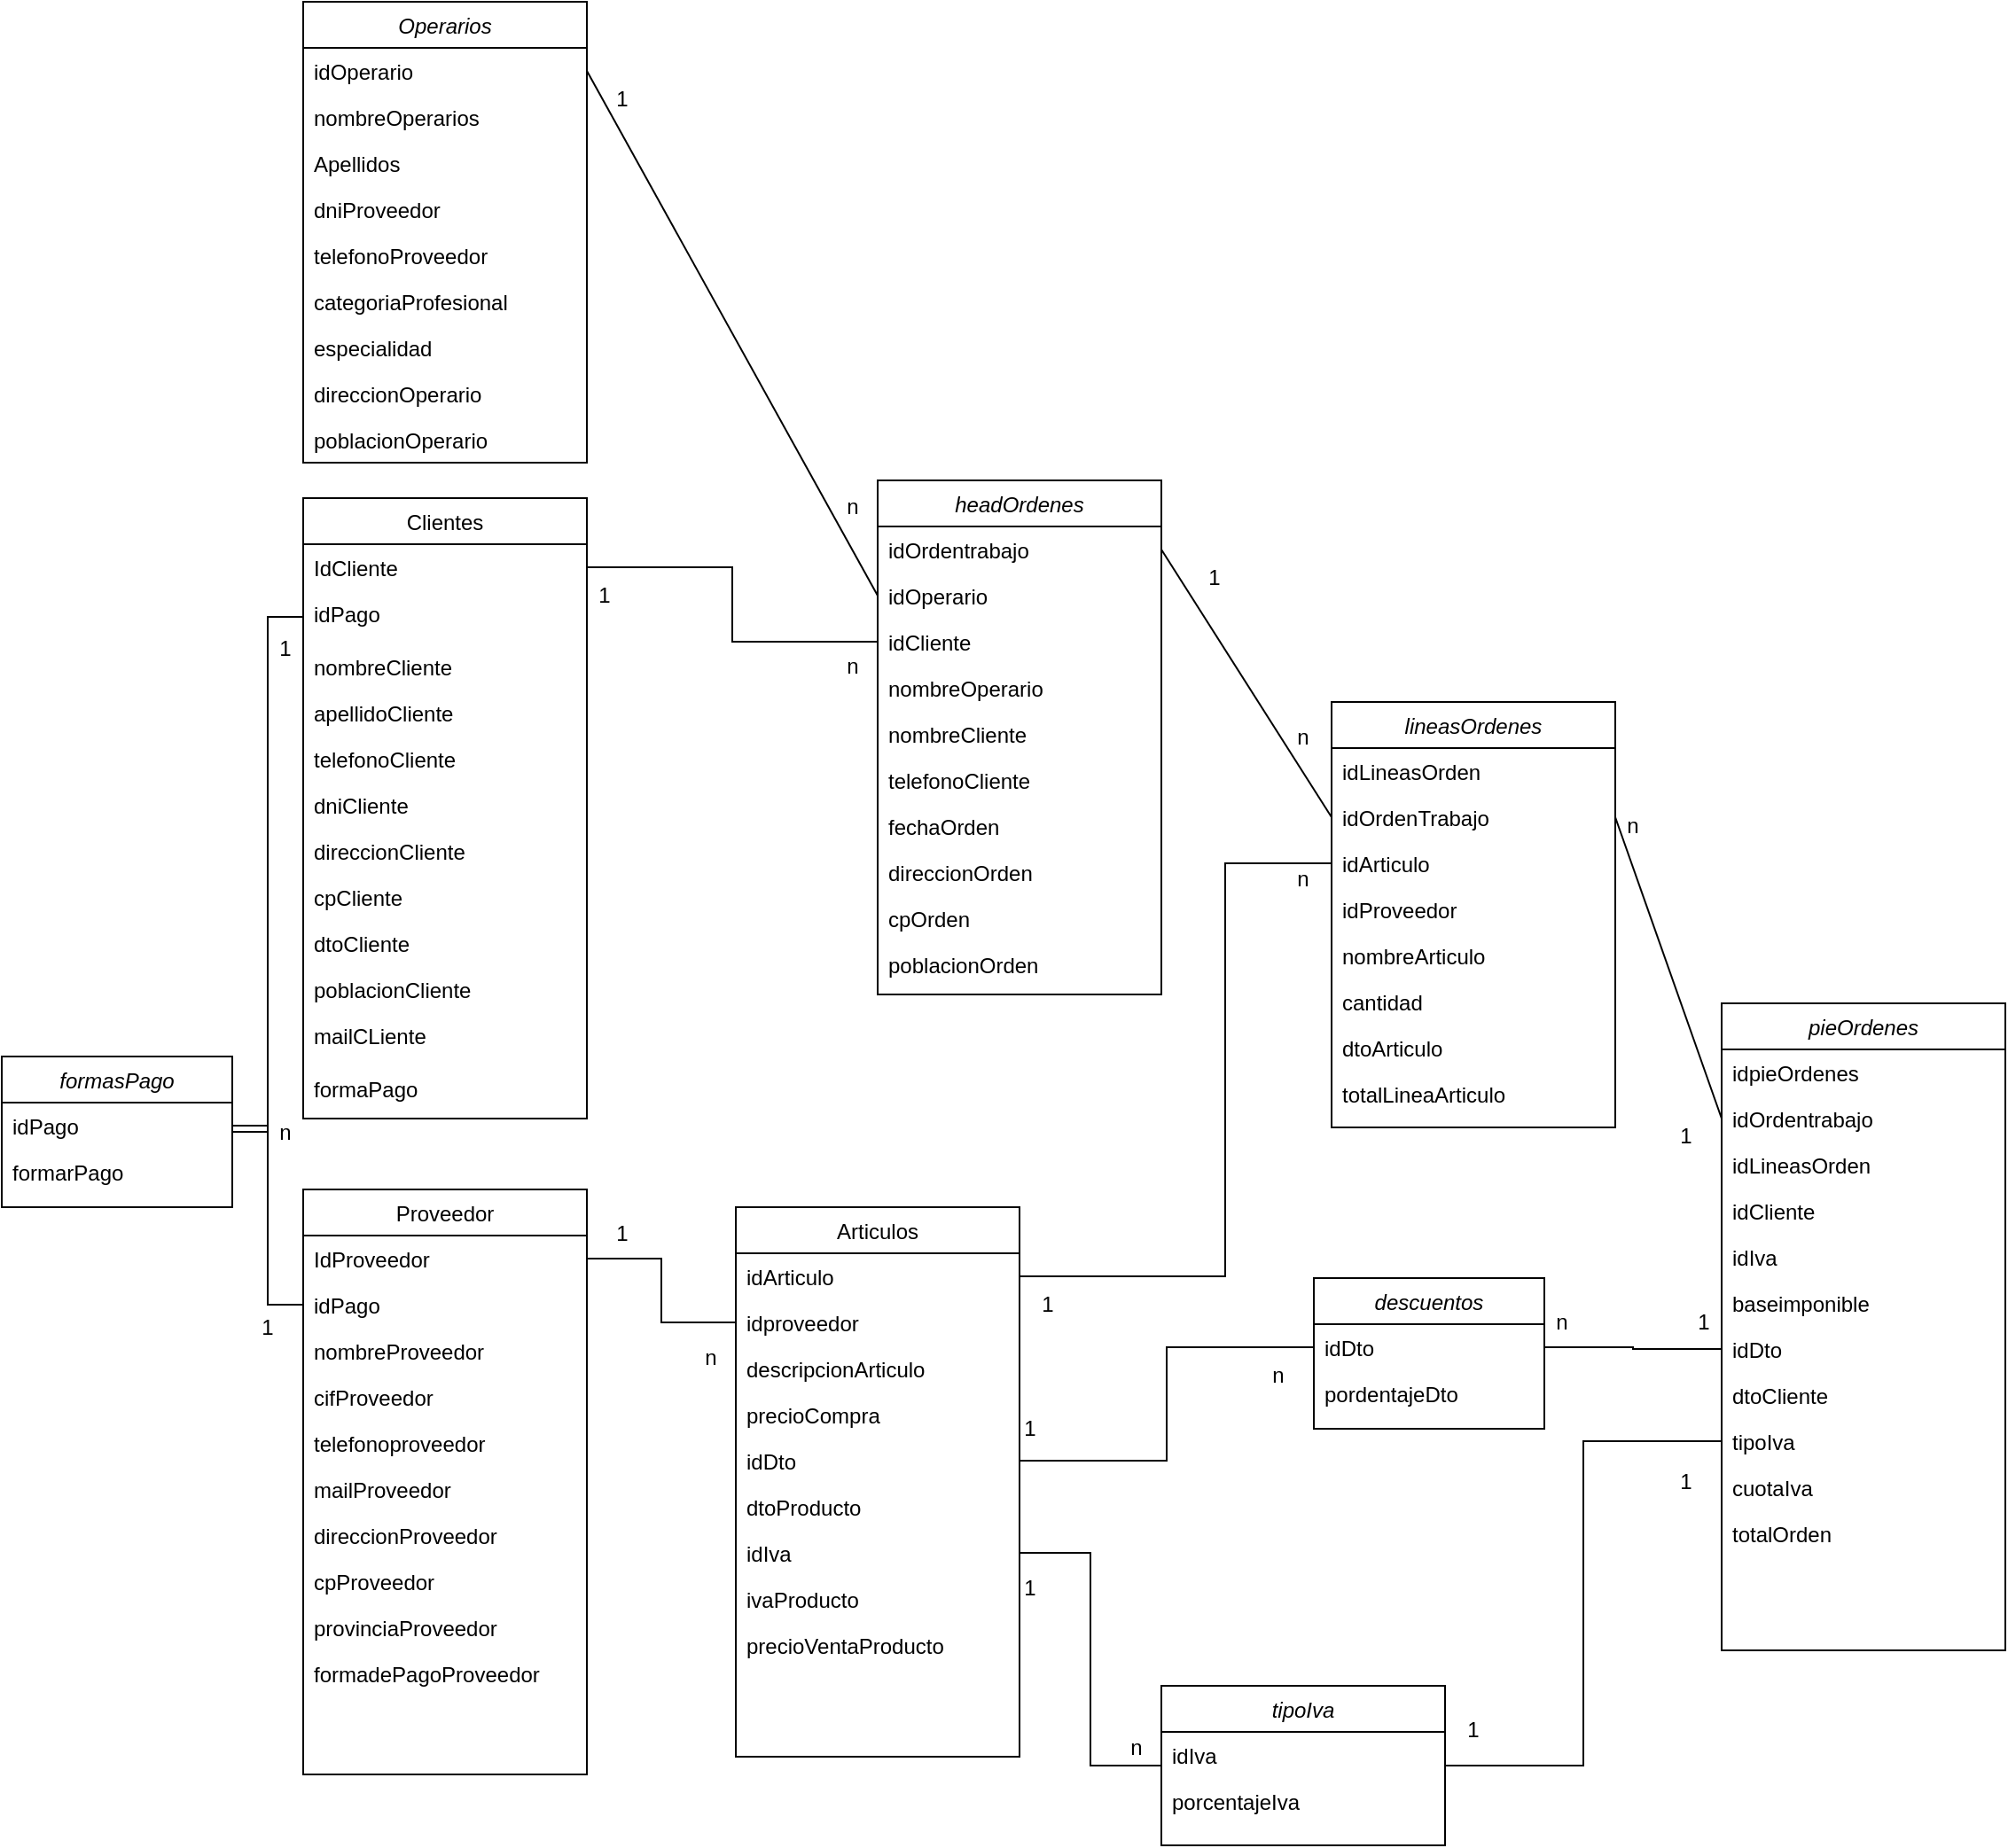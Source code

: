 <mxfile version="21.6.6" type="github">
  <diagram id="C5RBs43oDa-KdzZeNtuy" name="Page-1">
    <mxGraphModel dx="1434" dy="754" grid="1" gridSize="10" guides="1" tooltips="1" connect="1" arrows="1" fold="1" page="1" pageScale="1" pageWidth="1169" pageHeight="1654" math="0" shadow="0">
      <root>
        <mxCell id="WIyWlLk6GJQsqaUBKTNV-0" />
        <mxCell id="WIyWlLk6GJQsqaUBKTNV-1" parent="WIyWlLk6GJQsqaUBKTNV-0" />
        <mxCell id="zkfFHV4jXpPFQw0GAbJ--0" value="Operarios" style="swimlane;fontStyle=2;align=center;verticalAlign=top;childLayout=stackLayout;horizontal=1;startSize=26;horizontalStack=0;resizeParent=1;resizeLast=0;collapsible=1;marginBottom=0;rounded=0;shadow=0;strokeWidth=1;" parent="WIyWlLk6GJQsqaUBKTNV-1" vertex="1">
          <mxGeometry x="180" y="70" width="160" height="260" as="geometry">
            <mxRectangle x="230" y="140" width="160" height="26" as="alternateBounds" />
          </mxGeometry>
        </mxCell>
        <mxCell id="zkfFHV4jXpPFQw0GAbJ--3" value="idOperario&#xa;" style="text;align=left;verticalAlign=top;spacingLeft=4;spacingRight=4;overflow=hidden;rotatable=0;points=[[0,0.5],[1,0.5]];portConstraint=eastwest;rounded=0;shadow=0;html=0;" parent="zkfFHV4jXpPFQw0GAbJ--0" vertex="1">
          <mxGeometry y="26" width="160" height="26" as="geometry" />
        </mxCell>
        <mxCell id="zkfFHV4jXpPFQw0GAbJ--1" value="nombreOperarios" style="text;align=left;verticalAlign=top;spacingLeft=4;spacingRight=4;overflow=hidden;rotatable=0;points=[[0,0.5],[1,0.5]];portConstraint=eastwest;" parent="zkfFHV4jXpPFQw0GAbJ--0" vertex="1">
          <mxGeometry y="52" width="160" height="26" as="geometry" />
        </mxCell>
        <mxCell id="EvCwgGn88myJ6NYSJ4dZ-0" value="Apellidos&#xa;" style="text;align=left;verticalAlign=top;spacingLeft=4;spacingRight=4;overflow=hidden;rotatable=0;points=[[0,0.5],[1,0.5]];portConstraint=eastwest;" parent="zkfFHV4jXpPFQw0GAbJ--0" vertex="1">
          <mxGeometry y="78" width="160" height="26" as="geometry" />
        </mxCell>
        <mxCell id="EvCwgGn88myJ6NYSJ4dZ-1" value="dniProveedor" style="text;align=left;verticalAlign=top;spacingLeft=4;spacingRight=4;overflow=hidden;rotatable=0;points=[[0,0.5],[1,0.5]];portConstraint=eastwest;" parent="zkfFHV4jXpPFQw0GAbJ--0" vertex="1">
          <mxGeometry y="104" width="160" height="26" as="geometry" />
        </mxCell>
        <mxCell id="zkfFHV4jXpPFQw0GAbJ--2" value="telefonoProveedor" style="text;align=left;verticalAlign=top;spacingLeft=4;spacingRight=4;overflow=hidden;rotatable=0;points=[[0,0.5],[1,0.5]];portConstraint=eastwest;rounded=0;shadow=0;html=0;" parent="zkfFHV4jXpPFQw0GAbJ--0" vertex="1">
          <mxGeometry y="130" width="160" height="26" as="geometry" />
        </mxCell>
        <mxCell id="EvCwgGn88myJ6NYSJ4dZ-5" value="categoriaProfesional" style="text;align=left;verticalAlign=top;spacingLeft=4;spacingRight=4;overflow=hidden;rotatable=0;points=[[0,0.5],[1,0.5]];portConstraint=eastwest;" parent="zkfFHV4jXpPFQw0GAbJ--0" vertex="1">
          <mxGeometry y="156" width="160" height="26" as="geometry" />
        </mxCell>
        <mxCell id="zkfFHV4jXpPFQw0GAbJ--5" value="especialidad" style="text;align=left;verticalAlign=top;spacingLeft=4;spacingRight=4;overflow=hidden;rotatable=0;points=[[0,0.5],[1,0.5]];portConstraint=eastwest;" parent="zkfFHV4jXpPFQw0GAbJ--0" vertex="1">
          <mxGeometry y="182" width="160" height="26" as="geometry" />
        </mxCell>
        <mxCell id="EvCwgGn88myJ6NYSJ4dZ-2" value="direccionOperario" style="text;align=left;verticalAlign=top;spacingLeft=4;spacingRight=4;overflow=hidden;rotatable=0;points=[[0,0.5],[1,0.5]];portConstraint=eastwest;" parent="zkfFHV4jXpPFQw0GAbJ--0" vertex="1">
          <mxGeometry y="208" width="160" height="26" as="geometry" />
        </mxCell>
        <mxCell id="EvCwgGn88myJ6NYSJ4dZ-4" value="poblacionOperario" style="text;align=left;verticalAlign=top;spacingLeft=4;spacingRight=4;overflow=hidden;rotatable=0;points=[[0,0.5],[1,0.5]];portConstraint=eastwest;" parent="zkfFHV4jXpPFQw0GAbJ--0" vertex="1">
          <mxGeometry y="234" width="160" height="26" as="geometry" />
        </mxCell>
        <mxCell id="zkfFHV4jXpPFQw0GAbJ--6" value="Proveedor" style="swimlane;fontStyle=0;align=center;verticalAlign=top;childLayout=stackLayout;horizontal=1;startSize=26;horizontalStack=0;resizeParent=1;resizeLast=0;collapsible=1;marginBottom=0;rounded=0;shadow=0;strokeWidth=1;" parent="WIyWlLk6GJQsqaUBKTNV-1" vertex="1">
          <mxGeometry x="180" y="740" width="160" height="330" as="geometry">
            <mxRectangle x="130" y="380" width="160" height="26" as="alternateBounds" />
          </mxGeometry>
        </mxCell>
        <mxCell id="zkfFHV4jXpPFQw0GAbJ--7" value="IdProveedor" style="text;align=left;verticalAlign=top;spacingLeft=4;spacingRight=4;overflow=hidden;rotatable=0;points=[[0,0.5],[1,0.5]];portConstraint=eastwest;" parent="zkfFHV4jXpPFQw0GAbJ--6" vertex="1">
          <mxGeometry y="26" width="160" height="26" as="geometry" />
        </mxCell>
        <mxCell id="nwo9zE2Kv2taZkg2Oumw-103" value="idPago" style="text;align=left;verticalAlign=top;spacingLeft=4;spacingRight=4;overflow=hidden;rotatable=0;points=[[0,0.5],[1,0.5]];portConstraint=eastwest;" vertex="1" parent="zkfFHV4jXpPFQw0GAbJ--6">
          <mxGeometry y="52" width="160" height="26" as="geometry" />
        </mxCell>
        <mxCell id="zkfFHV4jXpPFQw0GAbJ--8" value="nombreProveedor" style="text;align=left;verticalAlign=top;spacingLeft=4;spacingRight=4;overflow=hidden;rotatable=0;points=[[0,0.5],[1,0.5]];portConstraint=eastwest;rounded=0;shadow=0;html=0;" parent="zkfFHV4jXpPFQw0GAbJ--6" vertex="1">
          <mxGeometry y="78" width="160" height="26" as="geometry" />
        </mxCell>
        <mxCell id="zkfFHV4jXpPFQw0GAbJ--10" value="cifProveedor" style="text;align=left;verticalAlign=top;spacingLeft=4;spacingRight=4;overflow=hidden;rotatable=0;points=[[0,0.5],[1,0.5]];portConstraint=eastwest;fontStyle=0" parent="zkfFHV4jXpPFQw0GAbJ--6" vertex="1">
          <mxGeometry y="104" width="160" height="26" as="geometry" />
        </mxCell>
        <mxCell id="zkfFHV4jXpPFQw0GAbJ--11" value="telefonoproveedor" style="text;align=left;verticalAlign=top;spacingLeft=4;spacingRight=4;overflow=hidden;rotatable=0;points=[[0,0.5],[1,0.5]];portConstraint=eastwest;" parent="zkfFHV4jXpPFQw0GAbJ--6" vertex="1">
          <mxGeometry y="130" width="160" height="26" as="geometry" />
        </mxCell>
        <mxCell id="EvCwgGn88myJ6NYSJ4dZ-8" value="mailProveedor" style="text;align=left;verticalAlign=top;spacingLeft=4;spacingRight=4;overflow=hidden;rotatable=0;points=[[0,0.5],[1,0.5]];portConstraint=eastwest;" parent="zkfFHV4jXpPFQw0GAbJ--6" vertex="1">
          <mxGeometry y="156" width="160" height="26" as="geometry" />
        </mxCell>
        <mxCell id="EvCwgGn88myJ6NYSJ4dZ-10" value="direccionProveedor" style="text;align=left;verticalAlign=top;spacingLeft=4;spacingRight=4;overflow=hidden;rotatable=0;points=[[0,0.5],[1,0.5]];portConstraint=eastwest;" parent="zkfFHV4jXpPFQw0GAbJ--6" vertex="1">
          <mxGeometry y="182" width="160" height="26" as="geometry" />
        </mxCell>
        <mxCell id="EvCwgGn88myJ6NYSJ4dZ-11" value="cpProveedor" style="text;align=left;verticalAlign=top;spacingLeft=4;spacingRight=4;overflow=hidden;rotatable=0;points=[[0,0.5],[1,0.5]];portConstraint=eastwest;" parent="zkfFHV4jXpPFQw0GAbJ--6" vertex="1">
          <mxGeometry y="208" width="160" height="26" as="geometry" />
        </mxCell>
        <mxCell id="EvCwgGn88myJ6NYSJ4dZ-12" value="provinciaProveedor" style="text;align=left;verticalAlign=top;spacingLeft=4;spacingRight=4;overflow=hidden;rotatable=0;points=[[0,0.5],[1,0.5]];portConstraint=eastwest;" parent="zkfFHV4jXpPFQw0GAbJ--6" vertex="1">
          <mxGeometry y="234" width="160" height="26" as="geometry" />
        </mxCell>
        <mxCell id="EvCwgGn88myJ6NYSJ4dZ-13" value="formadePagoProveedor" style="text;align=left;verticalAlign=top;spacingLeft=4;spacingRight=4;overflow=hidden;rotatable=0;points=[[0,0.5],[1,0.5]];portConstraint=eastwest;" parent="zkfFHV4jXpPFQw0GAbJ--6" vertex="1">
          <mxGeometry y="260" width="160" height="56" as="geometry" />
        </mxCell>
        <mxCell id="zkfFHV4jXpPFQw0GAbJ--13" value="Articulos" style="swimlane;fontStyle=0;align=center;verticalAlign=top;childLayout=stackLayout;horizontal=1;startSize=26;horizontalStack=0;resizeParent=1;resizeLast=0;collapsible=1;marginBottom=0;rounded=0;shadow=0;strokeWidth=1;" parent="WIyWlLk6GJQsqaUBKTNV-1" vertex="1">
          <mxGeometry x="424" y="750" width="160" height="310" as="geometry">
            <mxRectangle x="340" y="380" width="170" height="26" as="alternateBounds" />
          </mxGeometry>
        </mxCell>
        <mxCell id="zkfFHV4jXpPFQw0GAbJ--14" value="idArticulo" style="text;align=left;verticalAlign=top;spacingLeft=4;spacingRight=4;overflow=hidden;rotatable=0;points=[[0,0.5],[1,0.5]];portConstraint=eastwest;" parent="zkfFHV4jXpPFQw0GAbJ--13" vertex="1">
          <mxGeometry y="26" width="160" height="26" as="geometry" />
        </mxCell>
        <mxCell id="EvCwgGn88myJ6NYSJ4dZ-14" value="idproveedor" style="text;align=left;verticalAlign=top;spacingLeft=4;spacingRight=4;overflow=hidden;rotatable=0;points=[[0,0.5],[1,0.5]];portConstraint=eastwest;" parent="zkfFHV4jXpPFQw0GAbJ--13" vertex="1">
          <mxGeometry y="52" width="160" height="26" as="geometry" />
        </mxCell>
        <mxCell id="EvCwgGn88myJ6NYSJ4dZ-15" value="descripcionArticulo" style="text;align=left;verticalAlign=top;spacingLeft=4;spacingRight=4;overflow=hidden;rotatable=0;points=[[0,0.5],[1,0.5]];portConstraint=eastwest;" parent="zkfFHV4jXpPFQw0GAbJ--13" vertex="1">
          <mxGeometry y="78" width="160" height="26" as="geometry" />
        </mxCell>
        <mxCell id="EvCwgGn88myJ6NYSJ4dZ-16" value="precioCompra" style="text;align=left;verticalAlign=top;spacingLeft=4;spacingRight=4;overflow=hidden;rotatable=0;points=[[0,0.5],[1,0.5]];portConstraint=eastwest;" parent="zkfFHV4jXpPFQw0GAbJ--13" vertex="1">
          <mxGeometry y="104" width="160" height="26" as="geometry" />
        </mxCell>
        <mxCell id="nwo9zE2Kv2taZkg2Oumw-87" value="idDto" style="text;align=left;verticalAlign=top;spacingLeft=4;spacingRight=4;overflow=hidden;rotatable=0;points=[[0,0.5],[1,0.5]];portConstraint=eastwest;" vertex="1" parent="zkfFHV4jXpPFQw0GAbJ--13">
          <mxGeometry y="130" width="160" height="26" as="geometry" />
        </mxCell>
        <mxCell id="EvCwgGn88myJ6NYSJ4dZ-17" value="dtoProducto" style="text;align=left;verticalAlign=top;spacingLeft=4;spacingRight=4;overflow=hidden;rotatable=0;points=[[0,0.5],[1,0.5]];portConstraint=eastwest;" parent="zkfFHV4jXpPFQw0GAbJ--13" vertex="1">
          <mxGeometry y="156" width="160" height="26" as="geometry" />
        </mxCell>
        <mxCell id="nwo9zE2Kv2taZkg2Oumw-77" value="idIva&#xa;" style="text;align=left;verticalAlign=top;spacingLeft=4;spacingRight=4;overflow=hidden;rotatable=0;points=[[0,0.5],[1,0.5]];portConstraint=eastwest;" vertex="1" parent="zkfFHV4jXpPFQw0GAbJ--13">
          <mxGeometry y="182" width="160" height="26" as="geometry" />
        </mxCell>
        <mxCell id="EvCwgGn88myJ6NYSJ4dZ-18" value="ivaProducto" style="text;align=left;verticalAlign=top;spacingLeft=4;spacingRight=4;overflow=hidden;rotatable=0;points=[[0,0.5],[1,0.5]];portConstraint=eastwest;" parent="zkfFHV4jXpPFQw0GAbJ--13" vertex="1">
          <mxGeometry y="208" width="160" height="26" as="geometry" />
        </mxCell>
        <mxCell id="EvCwgGn88myJ6NYSJ4dZ-19" value="precioVentaProducto" style="text;align=left;verticalAlign=top;spacingLeft=4;spacingRight=4;overflow=hidden;rotatable=0;points=[[0,0.5],[1,0.5]];portConstraint=eastwest;" parent="zkfFHV4jXpPFQw0GAbJ--13" vertex="1">
          <mxGeometry y="234" width="160" height="26" as="geometry" />
        </mxCell>
        <mxCell id="zkfFHV4jXpPFQw0GAbJ--17" value="Clientes&#xa;" style="swimlane;fontStyle=0;align=center;verticalAlign=top;childLayout=stackLayout;horizontal=1;startSize=26;horizontalStack=0;resizeParent=1;resizeLast=0;collapsible=1;marginBottom=0;rounded=0;shadow=0;strokeWidth=1;" parent="WIyWlLk6GJQsqaUBKTNV-1" vertex="1">
          <mxGeometry x="180" y="350" width="160" height="350" as="geometry">
            <mxRectangle x="550" y="140" width="160" height="26" as="alternateBounds" />
          </mxGeometry>
        </mxCell>
        <mxCell id="zkfFHV4jXpPFQw0GAbJ--18" value="IdCliente" style="text;align=left;verticalAlign=top;spacingLeft=4;spacingRight=4;overflow=hidden;rotatable=0;points=[[0,0.5],[1,0.5]];portConstraint=eastwest;" parent="zkfFHV4jXpPFQw0GAbJ--17" vertex="1">
          <mxGeometry y="26" width="160" height="26" as="geometry" />
        </mxCell>
        <mxCell id="nwo9zE2Kv2taZkg2Oumw-104" value="idPago" style="text;align=left;verticalAlign=top;spacingLeft=4;spacingRight=4;overflow=hidden;rotatable=0;points=[[0,0.5],[1,0.5]];portConstraint=eastwest;" vertex="1" parent="zkfFHV4jXpPFQw0GAbJ--17">
          <mxGeometry y="52" width="160" height="30" as="geometry" />
        </mxCell>
        <mxCell id="zkfFHV4jXpPFQw0GAbJ--19" value="nombreCliente" style="text;align=left;verticalAlign=top;spacingLeft=4;spacingRight=4;overflow=hidden;rotatable=0;points=[[0,0.5],[1,0.5]];portConstraint=eastwest;rounded=0;shadow=0;html=0;" parent="zkfFHV4jXpPFQw0GAbJ--17" vertex="1">
          <mxGeometry y="82" width="160" height="26" as="geometry" />
        </mxCell>
        <mxCell id="zkfFHV4jXpPFQw0GAbJ--20" value="apellidoCliente" style="text;align=left;verticalAlign=top;spacingLeft=4;spacingRight=4;overflow=hidden;rotatable=0;points=[[0,0.5],[1,0.5]];portConstraint=eastwest;rounded=0;shadow=0;html=0;" parent="zkfFHV4jXpPFQw0GAbJ--17" vertex="1">
          <mxGeometry y="108" width="160" height="26" as="geometry" />
        </mxCell>
        <mxCell id="zkfFHV4jXpPFQw0GAbJ--25" value="telefonoCliente" style="text;align=left;verticalAlign=top;spacingLeft=4;spacingRight=4;overflow=hidden;rotatable=0;points=[[0,0.5],[1,0.5]];portConstraint=eastwest;" parent="zkfFHV4jXpPFQw0GAbJ--17" vertex="1">
          <mxGeometry y="134" width="160" height="26" as="geometry" />
        </mxCell>
        <mxCell id="zkfFHV4jXpPFQw0GAbJ--24" value="dniCliente" style="text;align=left;verticalAlign=top;spacingLeft=4;spacingRight=4;overflow=hidden;rotatable=0;points=[[0,0.5],[1,0.5]];portConstraint=eastwest;" parent="zkfFHV4jXpPFQw0GAbJ--17" vertex="1">
          <mxGeometry y="160" width="160" height="26" as="geometry" />
        </mxCell>
        <mxCell id="zkfFHV4jXpPFQw0GAbJ--22" value="direccionCliente" style="text;align=left;verticalAlign=top;spacingLeft=4;spacingRight=4;overflow=hidden;rotatable=0;points=[[0,0.5],[1,0.5]];portConstraint=eastwest;rounded=0;shadow=0;html=0;" parent="zkfFHV4jXpPFQw0GAbJ--17" vertex="1">
          <mxGeometry y="186" width="160" height="26" as="geometry" />
        </mxCell>
        <mxCell id="zkfFHV4jXpPFQw0GAbJ--21" value="cpCliente" style="text;align=left;verticalAlign=top;spacingLeft=4;spacingRight=4;overflow=hidden;rotatable=0;points=[[0,0.5],[1,0.5]];portConstraint=eastwest;rounded=0;shadow=0;html=0;" parent="zkfFHV4jXpPFQw0GAbJ--17" vertex="1">
          <mxGeometry y="212" width="160" height="26" as="geometry" />
        </mxCell>
        <mxCell id="EvCwgGn88myJ6NYSJ4dZ-6" value="dtoCliente" style="text;align=left;verticalAlign=top;spacingLeft=4;spacingRight=4;overflow=hidden;rotatable=0;points=[[0,0.5],[1,0.5]];portConstraint=eastwest;" parent="zkfFHV4jXpPFQw0GAbJ--17" vertex="1">
          <mxGeometry y="238" width="160" height="26" as="geometry" />
        </mxCell>
        <mxCell id="EvCwgGn88myJ6NYSJ4dZ-7" value="poblacionCliente" style="text;align=left;verticalAlign=top;spacingLeft=4;spacingRight=4;overflow=hidden;rotatable=0;points=[[0,0.5],[1,0.5]];portConstraint=eastwest;" parent="zkfFHV4jXpPFQw0GAbJ--17" vertex="1">
          <mxGeometry y="264" width="160" height="26" as="geometry" />
        </mxCell>
        <mxCell id="EvCwgGn88myJ6NYSJ4dZ-9" value="mailCLiente" style="text;align=left;verticalAlign=top;spacingLeft=4;spacingRight=4;overflow=hidden;rotatable=0;points=[[0,0.5],[1,0.5]];portConstraint=eastwest;" parent="zkfFHV4jXpPFQw0GAbJ--17" vertex="1">
          <mxGeometry y="290" width="160" height="30" as="geometry" />
        </mxCell>
        <mxCell id="nwo9zE2Kv2taZkg2Oumw-105" value="formaPago" style="text;align=left;verticalAlign=top;spacingLeft=4;spacingRight=4;overflow=hidden;rotatable=0;points=[[0,0.5],[1,0.5]];portConstraint=eastwest;" vertex="1" parent="zkfFHV4jXpPFQw0GAbJ--17">
          <mxGeometry y="320" width="160" height="30" as="geometry" />
        </mxCell>
        <mxCell id="EvCwgGn88myJ6NYSJ4dZ-20" value="headOrdenes" style="swimlane;fontStyle=2;align=center;verticalAlign=top;childLayout=stackLayout;horizontal=1;startSize=26;horizontalStack=0;resizeParent=1;resizeLast=0;collapsible=1;marginBottom=0;rounded=0;shadow=0;strokeWidth=1;" parent="WIyWlLk6GJQsqaUBKTNV-1" vertex="1">
          <mxGeometry x="504" y="340" width="160" height="290" as="geometry">
            <mxRectangle x="230" y="140" width="160" height="26" as="alternateBounds" />
          </mxGeometry>
        </mxCell>
        <mxCell id="EvCwgGn88myJ6NYSJ4dZ-21" value="idOrdentrabajo" style="text;align=left;verticalAlign=top;spacingLeft=4;spacingRight=4;overflow=hidden;rotatable=0;points=[[0,0.5],[1,0.5]];portConstraint=eastwest;rounded=0;shadow=0;html=0;" parent="EvCwgGn88myJ6NYSJ4dZ-20" vertex="1">
          <mxGeometry y="26" width="160" height="26" as="geometry" />
        </mxCell>
        <mxCell id="EvCwgGn88myJ6NYSJ4dZ-22" value="idOperario" style="text;align=left;verticalAlign=top;spacingLeft=4;spacingRight=4;overflow=hidden;rotatable=0;points=[[0,0.5],[1,0.5]];portConstraint=eastwest;" parent="EvCwgGn88myJ6NYSJ4dZ-20" vertex="1">
          <mxGeometry y="52" width="160" height="26" as="geometry" />
        </mxCell>
        <mxCell id="EvCwgGn88myJ6NYSJ4dZ-23" value="idCliente" style="text;align=left;verticalAlign=top;spacingLeft=4;spacingRight=4;overflow=hidden;rotatable=0;points=[[0,0.5],[1,0.5]];portConstraint=eastwest;" parent="EvCwgGn88myJ6NYSJ4dZ-20" vertex="1">
          <mxGeometry y="78" width="160" height="26" as="geometry" />
        </mxCell>
        <mxCell id="EvCwgGn88myJ6NYSJ4dZ-24" value="nombreOperario" style="text;align=left;verticalAlign=top;spacingLeft=4;spacingRight=4;overflow=hidden;rotatable=0;points=[[0,0.5],[1,0.5]];portConstraint=eastwest;" parent="EvCwgGn88myJ6NYSJ4dZ-20" vertex="1">
          <mxGeometry y="104" width="160" height="26" as="geometry" />
        </mxCell>
        <mxCell id="EvCwgGn88myJ6NYSJ4dZ-25" value="nombreCliente" style="text;align=left;verticalAlign=top;spacingLeft=4;spacingRight=4;overflow=hidden;rotatable=0;points=[[0,0.5],[1,0.5]];portConstraint=eastwest;rounded=0;shadow=0;html=0;" parent="EvCwgGn88myJ6NYSJ4dZ-20" vertex="1">
          <mxGeometry y="130" width="160" height="26" as="geometry" />
        </mxCell>
        <mxCell id="EvCwgGn88myJ6NYSJ4dZ-26" value="telefonoCliente" style="text;align=left;verticalAlign=top;spacingLeft=4;spacingRight=4;overflow=hidden;rotatable=0;points=[[0,0.5],[1,0.5]];portConstraint=eastwest;" parent="EvCwgGn88myJ6NYSJ4dZ-20" vertex="1">
          <mxGeometry y="156" width="160" height="26" as="geometry" />
        </mxCell>
        <mxCell id="EvCwgGn88myJ6NYSJ4dZ-27" value="fechaOrden" style="text;align=left;verticalAlign=top;spacingLeft=4;spacingRight=4;overflow=hidden;rotatable=0;points=[[0,0.5],[1,0.5]];portConstraint=eastwest;" parent="EvCwgGn88myJ6NYSJ4dZ-20" vertex="1">
          <mxGeometry y="182" width="160" height="26" as="geometry" />
        </mxCell>
        <mxCell id="EvCwgGn88myJ6NYSJ4dZ-29" value="direccionOrden" style="text;align=left;verticalAlign=top;spacingLeft=4;spacingRight=4;overflow=hidden;rotatable=0;points=[[0,0.5],[1,0.5]];portConstraint=eastwest;" parent="EvCwgGn88myJ6NYSJ4dZ-20" vertex="1">
          <mxGeometry y="208" width="160" height="26" as="geometry" />
        </mxCell>
        <mxCell id="EvCwgGn88myJ6NYSJ4dZ-30" value="cpOrden" style="text;align=left;verticalAlign=top;spacingLeft=4;spacingRight=4;overflow=hidden;rotatable=0;points=[[0,0.5],[1,0.5]];portConstraint=eastwest;" parent="EvCwgGn88myJ6NYSJ4dZ-20" vertex="1">
          <mxGeometry y="234" width="160" height="26" as="geometry" />
        </mxCell>
        <mxCell id="nwo9zE2Kv2taZkg2Oumw-0" value="poblacionOrden" style="text;align=left;verticalAlign=top;spacingLeft=4;spacingRight=4;overflow=hidden;rotatable=0;points=[[0,0.5],[1,0.5]];portConstraint=eastwest;" vertex="1" parent="EvCwgGn88myJ6NYSJ4dZ-20">
          <mxGeometry y="260" width="160" height="26" as="geometry" />
        </mxCell>
        <mxCell id="nwo9zE2Kv2taZkg2Oumw-2" value="lineasOrdenes" style="swimlane;fontStyle=2;align=center;verticalAlign=top;childLayout=stackLayout;horizontal=1;startSize=26;horizontalStack=0;resizeParent=1;resizeLast=0;collapsible=1;marginBottom=0;rounded=0;shadow=0;strokeWidth=1;" vertex="1" parent="WIyWlLk6GJQsqaUBKTNV-1">
          <mxGeometry x="760" y="465" width="160" height="240" as="geometry">
            <mxRectangle x="230" y="140" width="160" height="26" as="alternateBounds" />
          </mxGeometry>
        </mxCell>
        <mxCell id="nwo9zE2Kv2taZkg2Oumw-3" value="idLineasOrden&#xa;" style="text;align=left;verticalAlign=top;spacingLeft=4;spacingRight=4;overflow=hidden;rotatable=0;points=[[0,0.5],[1,0.5]];portConstraint=eastwest;rounded=0;shadow=0;html=0;" vertex="1" parent="nwo9zE2Kv2taZkg2Oumw-2">
          <mxGeometry y="26" width="160" height="26" as="geometry" />
        </mxCell>
        <mxCell id="nwo9zE2Kv2taZkg2Oumw-4" value="idOrdenTrabajo" style="text;align=left;verticalAlign=top;spacingLeft=4;spacingRight=4;overflow=hidden;rotatable=0;points=[[0,0.5],[1,0.5]];portConstraint=eastwest;" vertex="1" parent="nwo9zE2Kv2taZkg2Oumw-2">
          <mxGeometry y="52" width="160" height="26" as="geometry" />
        </mxCell>
        <mxCell id="nwo9zE2Kv2taZkg2Oumw-5" value="idArticulo" style="text;align=left;verticalAlign=top;spacingLeft=4;spacingRight=4;overflow=hidden;rotatable=0;points=[[0,0.5],[1,0.5]];portConstraint=eastwest;" vertex="1" parent="nwo9zE2Kv2taZkg2Oumw-2">
          <mxGeometry y="78" width="160" height="26" as="geometry" />
        </mxCell>
        <mxCell id="nwo9zE2Kv2taZkg2Oumw-8" value="idProveedor&#xa;" style="text;align=left;verticalAlign=top;spacingLeft=4;spacingRight=4;overflow=hidden;rotatable=0;points=[[0,0.5],[1,0.5]];portConstraint=eastwest;" vertex="1" parent="nwo9zE2Kv2taZkg2Oumw-2">
          <mxGeometry y="104" width="160" height="26" as="geometry" />
        </mxCell>
        <mxCell id="nwo9zE2Kv2taZkg2Oumw-6" value="nombreArticulo" style="text;align=left;verticalAlign=top;spacingLeft=4;spacingRight=4;overflow=hidden;rotatable=0;points=[[0,0.5],[1,0.5]];portConstraint=eastwest;" vertex="1" parent="nwo9zE2Kv2taZkg2Oumw-2">
          <mxGeometry y="130" width="160" height="26" as="geometry" />
        </mxCell>
        <mxCell id="nwo9zE2Kv2taZkg2Oumw-7" value="cantidad" style="text;align=left;verticalAlign=top;spacingLeft=4;spacingRight=4;overflow=hidden;rotatable=0;points=[[0,0.5],[1,0.5]];portConstraint=eastwest;rounded=0;shadow=0;html=0;" vertex="1" parent="nwo9zE2Kv2taZkg2Oumw-2">
          <mxGeometry y="156" width="160" height="26" as="geometry" />
        </mxCell>
        <mxCell id="nwo9zE2Kv2taZkg2Oumw-9" value="dtoArticulo" style="text;align=left;verticalAlign=top;spacingLeft=4;spacingRight=4;overflow=hidden;rotatable=0;points=[[0,0.5],[1,0.5]];portConstraint=eastwest;" vertex="1" parent="nwo9zE2Kv2taZkg2Oumw-2">
          <mxGeometry y="182" width="160" height="26" as="geometry" />
        </mxCell>
        <mxCell id="nwo9zE2Kv2taZkg2Oumw-10" value="totalLineaArticulo" style="text;align=left;verticalAlign=top;spacingLeft=4;spacingRight=4;overflow=hidden;rotatable=0;points=[[0,0.5],[1,0.5]];portConstraint=eastwest;" vertex="1" parent="nwo9zE2Kv2taZkg2Oumw-2">
          <mxGeometry y="208" width="160" height="26" as="geometry" />
        </mxCell>
        <mxCell id="nwo9zE2Kv2taZkg2Oumw-13" value="pieOrdenes" style="swimlane;fontStyle=2;align=center;verticalAlign=top;childLayout=stackLayout;horizontal=1;startSize=26;horizontalStack=0;resizeParent=1;resizeLast=0;collapsible=1;marginBottom=0;rounded=0;shadow=0;strokeWidth=1;" vertex="1" parent="WIyWlLk6GJQsqaUBKTNV-1">
          <mxGeometry x="980" y="635" width="160" height="365" as="geometry">
            <mxRectangle x="230" y="140" width="160" height="26" as="alternateBounds" />
          </mxGeometry>
        </mxCell>
        <mxCell id="nwo9zE2Kv2taZkg2Oumw-14" value="idpieOrdenes" style="text;align=left;verticalAlign=top;spacingLeft=4;spacingRight=4;overflow=hidden;rotatable=0;points=[[0,0.5],[1,0.5]];portConstraint=eastwest;rounded=0;shadow=0;html=0;" vertex="1" parent="nwo9zE2Kv2taZkg2Oumw-13">
          <mxGeometry y="26" width="160" height="26" as="geometry" />
        </mxCell>
        <mxCell id="nwo9zE2Kv2taZkg2Oumw-15" value="idOrdentrabajo" style="text;align=left;verticalAlign=top;spacingLeft=4;spacingRight=4;overflow=hidden;rotatable=0;points=[[0,0.5],[1,0.5]];portConstraint=eastwest;" vertex="1" parent="nwo9zE2Kv2taZkg2Oumw-13">
          <mxGeometry y="52" width="160" height="26" as="geometry" />
        </mxCell>
        <mxCell id="nwo9zE2Kv2taZkg2Oumw-16" value="idLineasOrden" style="text;align=left;verticalAlign=top;spacingLeft=4;spacingRight=4;overflow=hidden;rotatable=0;points=[[0,0.5],[1,0.5]];portConstraint=eastwest;" vertex="1" parent="nwo9zE2Kv2taZkg2Oumw-13">
          <mxGeometry y="78" width="160" height="26" as="geometry" />
        </mxCell>
        <mxCell id="nwo9zE2Kv2taZkg2Oumw-20" value="idCliente" style="text;align=left;verticalAlign=top;spacingLeft=4;spacingRight=4;overflow=hidden;rotatable=0;points=[[0,0.5],[1,0.5]];portConstraint=eastwest;" vertex="1" parent="nwo9zE2Kv2taZkg2Oumw-13">
          <mxGeometry y="104" width="160" height="26" as="geometry" />
        </mxCell>
        <mxCell id="nwo9zE2Kv2taZkg2Oumw-21" value="idIva" style="text;align=left;verticalAlign=top;spacingLeft=4;spacingRight=4;overflow=hidden;rotatable=0;points=[[0,0.5],[1,0.5]];portConstraint=eastwest;" vertex="1" parent="nwo9zE2Kv2taZkg2Oumw-13">
          <mxGeometry y="130" width="160" height="26" as="geometry" />
        </mxCell>
        <mxCell id="nwo9zE2Kv2taZkg2Oumw-17" value="baseimponible" style="text;align=left;verticalAlign=top;spacingLeft=4;spacingRight=4;overflow=hidden;rotatable=0;points=[[0,0.5],[1,0.5]];portConstraint=eastwest;" vertex="1" parent="nwo9zE2Kv2taZkg2Oumw-13">
          <mxGeometry y="156" width="160" height="26" as="geometry" />
        </mxCell>
        <mxCell id="nwo9zE2Kv2taZkg2Oumw-93" value="idDto&#xa;" style="text;align=left;verticalAlign=top;spacingLeft=4;spacingRight=4;overflow=hidden;rotatable=0;points=[[0,0.5],[1,0.5]];portConstraint=eastwest;" vertex="1" parent="nwo9zE2Kv2taZkg2Oumw-13">
          <mxGeometry y="182" width="160" height="26" as="geometry" />
        </mxCell>
        <mxCell id="nwo9zE2Kv2taZkg2Oumw-18" value="dtoCliente" style="text;align=left;verticalAlign=top;spacingLeft=4;spacingRight=4;overflow=hidden;rotatable=0;points=[[0,0.5],[1,0.5]];portConstraint=eastwest;rounded=0;shadow=0;html=0;" vertex="1" parent="nwo9zE2Kv2taZkg2Oumw-13">
          <mxGeometry y="208" width="160" height="26" as="geometry" />
        </mxCell>
        <mxCell id="nwo9zE2Kv2taZkg2Oumw-22" value="tipoIva" style="text;align=left;verticalAlign=top;spacingLeft=4;spacingRight=4;overflow=hidden;rotatable=0;points=[[0,0.5],[1,0.5]];portConstraint=eastwest;" vertex="1" parent="nwo9zE2Kv2taZkg2Oumw-13">
          <mxGeometry y="234" width="160" height="26" as="geometry" />
        </mxCell>
        <mxCell id="nwo9zE2Kv2taZkg2Oumw-23" value="cuotaIva" style="text;align=left;verticalAlign=top;spacingLeft=4;spacingRight=4;overflow=hidden;rotatable=0;points=[[0,0.5],[1,0.5]];portConstraint=eastwest;" vertex="1" parent="nwo9zE2Kv2taZkg2Oumw-13">
          <mxGeometry y="260" width="160" height="26" as="geometry" />
        </mxCell>
        <mxCell id="nwo9zE2Kv2taZkg2Oumw-35" value="totalOrden" style="text;align=left;verticalAlign=top;spacingLeft=4;spacingRight=4;overflow=hidden;rotatable=0;points=[[0,0.5],[1,0.5]];portConstraint=eastwest;" vertex="1" parent="nwo9zE2Kv2taZkg2Oumw-13">
          <mxGeometry y="286" width="160" height="26" as="geometry" />
        </mxCell>
        <mxCell id="nwo9zE2Kv2taZkg2Oumw-81" style="edgeStyle=orthogonalEdgeStyle;rounded=0;orthogonalLoop=1;jettySize=auto;html=1;exitX=0;exitY=0.5;exitDx=0;exitDy=0;endArrow=none;endFill=0;" edge="1" parent="WIyWlLk6GJQsqaUBKTNV-1" source="nwo9zE2Kv2taZkg2Oumw-36" target="nwo9zE2Kv2taZkg2Oumw-77">
          <mxGeometry relative="1" as="geometry" />
        </mxCell>
        <mxCell id="nwo9zE2Kv2taZkg2Oumw-84" style="edgeStyle=orthogonalEdgeStyle;rounded=0;orthogonalLoop=1;jettySize=auto;html=1;exitX=1;exitY=0.5;exitDx=0;exitDy=0;entryX=0;entryY=0.5;entryDx=0;entryDy=0;endArrow=none;endFill=0;" edge="1" parent="WIyWlLk6GJQsqaUBKTNV-1" source="nwo9zE2Kv2taZkg2Oumw-36" target="nwo9zE2Kv2taZkg2Oumw-22">
          <mxGeometry relative="1" as="geometry" />
        </mxCell>
        <mxCell id="nwo9zE2Kv2taZkg2Oumw-36" value="tipoIva" style="swimlane;fontStyle=2;align=center;verticalAlign=top;childLayout=stackLayout;horizontal=1;startSize=26;horizontalStack=0;resizeParent=1;resizeLast=0;collapsible=1;marginBottom=0;rounded=0;shadow=0;strokeWidth=1;" vertex="1" parent="WIyWlLk6GJQsqaUBKTNV-1">
          <mxGeometry x="664" y="1020" width="160" height="90" as="geometry">
            <mxRectangle x="230" y="140" width="160" height="26" as="alternateBounds" />
          </mxGeometry>
        </mxCell>
        <mxCell id="nwo9zE2Kv2taZkg2Oumw-37" value="idIva" style="text;align=left;verticalAlign=top;spacingLeft=4;spacingRight=4;overflow=hidden;rotatable=0;points=[[0,0.5],[1,0.5]];portConstraint=eastwest;rounded=0;shadow=0;html=0;" vertex="1" parent="nwo9zE2Kv2taZkg2Oumw-36">
          <mxGeometry y="26" width="160" height="26" as="geometry" />
        </mxCell>
        <mxCell id="nwo9zE2Kv2taZkg2Oumw-38" value="porcentajeIva" style="text;align=left;verticalAlign=top;spacingLeft=4;spacingRight=4;overflow=hidden;rotatable=0;points=[[0,0.5],[1,0.5]];portConstraint=eastwest;" vertex="1" parent="nwo9zE2Kv2taZkg2Oumw-36">
          <mxGeometry y="52" width="160" height="26" as="geometry" />
        </mxCell>
        <mxCell id="nwo9zE2Kv2taZkg2Oumw-47" value="descuentos" style="swimlane;fontStyle=2;align=center;verticalAlign=top;childLayout=stackLayout;horizontal=1;startSize=26;horizontalStack=0;resizeParent=1;resizeLast=0;collapsible=1;marginBottom=0;rounded=0;shadow=0;strokeWidth=1;" vertex="1" parent="WIyWlLk6GJQsqaUBKTNV-1">
          <mxGeometry x="750" y="790" width="130" height="85" as="geometry">
            <mxRectangle x="230" y="140" width="160" height="26" as="alternateBounds" />
          </mxGeometry>
        </mxCell>
        <mxCell id="nwo9zE2Kv2taZkg2Oumw-48" value="idDto&#xa;" style="text;align=left;verticalAlign=top;spacingLeft=4;spacingRight=4;overflow=hidden;rotatable=0;points=[[0,0.5],[1,0.5]];portConstraint=eastwest;rounded=0;shadow=0;html=0;" vertex="1" parent="nwo9zE2Kv2taZkg2Oumw-47">
          <mxGeometry y="26" width="130" height="26" as="geometry" />
        </mxCell>
        <mxCell id="nwo9zE2Kv2taZkg2Oumw-49" value="pordentajeDto" style="text;align=left;verticalAlign=top;spacingLeft=4;spacingRight=4;overflow=hidden;rotatable=0;points=[[0,0.5],[1,0.5]];portConstraint=eastwest;" vertex="1" parent="nwo9zE2Kv2taZkg2Oumw-47">
          <mxGeometry y="52" width="130" height="26" as="geometry" />
        </mxCell>
        <mxCell id="nwo9zE2Kv2taZkg2Oumw-58" style="edgeStyle=none;rounded=0;orthogonalLoop=1;jettySize=auto;html=1;exitX=1;exitY=0.5;exitDx=0;exitDy=0;entryX=0;entryY=0.5;entryDx=0;entryDy=0;endArrow=none;endFill=0;" edge="1" parent="WIyWlLk6GJQsqaUBKTNV-1" source="EvCwgGn88myJ6NYSJ4dZ-21" target="nwo9zE2Kv2taZkg2Oumw-4">
          <mxGeometry relative="1" as="geometry" />
        </mxCell>
        <mxCell id="nwo9zE2Kv2taZkg2Oumw-59" value="1" style="text;html=1;strokeColor=none;fillColor=none;align=center;verticalAlign=middle;whiteSpace=wrap;rounded=0;" vertex="1" parent="WIyWlLk6GJQsqaUBKTNV-1">
          <mxGeometry x="664" y="380" width="60" height="30" as="geometry" />
        </mxCell>
        <mxCell id="nwo9zE2Kv2taZkg2Oumw-60" value="n" style="text;html=1;strokeColor=none;fillColor=none;align=center;verticalAlign=middle;whiteSpace=wrap;rounded=0;" vertex="1" parent="WIyWlLk6GJQsqaUBKTNV-1">
          <mxGeometry x="714" y="470" width="60" height="30" as="geometry" />
        </mxCell>
        <mxCell id="nwo9zE2Kv2taZkg2Oumw-61" style="edgeStyle=none;rounded=0;orthogonalLoop=1;jettySize=auto;html=1;exitX=0;exitY=0.5;exitDx=0;exitDy=0;entryX=1;entryY=0.5;entryDx=0;entryDy=0;endArrow=none;endFill=0;" edge="1" parent="WIyWlLk6GJQsqaUBKTNV-1" source="nwo9zE2Kv2taZkg2Oumw-15" target="nwo9zE2Kv2taZkg2Oumw-4">
          <mxGeometry relative="1" as="geometry" />
        </mxCell>
        <mxCell id="nwo9zE2Kv2taZkg2Oumw-62" value="n" style="text;html=1;strokeColor=none;fillColor=none;align=center;verticalAlign=middle;whiteSpace=wrap;rounded=0;" vertex="1" parent="WIyWlLk6GJQsqaUBKTNV-1">
          <mxGeometry x="900" y="520" width="60" height="30" as="geometry" />
        </mxCell>
        <mxCell id="nwo9zE2Kv2taZkg2Oumw-63" value="1" style="text;html=1;strokeColor=none;fillColor=none;align=center;verticalAlign=middle;whiteSpace=wrap;rounded=0;" vertex="1" parent="WIyWlLk6GJQsqaUBKTNV-1">
          <mxGeometry x="930" y="695" width="60" height="30" as="geometry" />
        </mxCell>
        <mxCell id="nwo9zE2Kv2taZkg2Oumw-64" style="edgeStyle=none;rounded=0;orthogonalLoop=1;jettySize=auto;html=1;exitX=1;exitY=0.5;exitDx=0;exitDy=0;entryX=0;entryY=0.5;entryDx=0;entryDy=0;endArrow=none;endFill=0;" edge="1" parent="WIyWlLk6GJQsqaUBKTNV-1" source="zkfFHV4jXpPFQw0GAbJ--3" target="EvCwgGn88myJ6NYSJ4dZ-22">
          <mxGeometry relative="1" as="geometry" />
        </mxCell>
        <mxCell id="nwo9zE2Kv2taZkg2Oumw-65" value="1" style="text;html=1;strokeColor=none;fillColor=none;align=center;verticalAlign=middle;whiteSpace=wrap;rounded=0;" vertex="1" parent="WIyWlLk6GJQsqaUBKTNV-1">
          <mxGeometry x="330" y="110" width="60" height="30" as="geometry" />
        </mxCell>
        <mxCell id="nwo9zE2Kv2taZkg2Oumw-66" value="n" style="text;html=1;strokeColor=none;fillColor=none;align=center;verticalAlign=middle;whiteSpace=wrap;rounded=0;" vertex="1" parent="WIyWlLk6GJQsqaUBKTNV-1">
          <mxGeometry x="460" y="340" width="60" height="30" as="geometry" />
        </mxCell>
        <mxCell id="nwo9zE2Kv2taZkg2Oumw-69" style="edgeStyle=orthogonalEdgeStyle;rounded=0;orthogonalLoop=1;jettySize=auto;html=1;exitX=1;exitY=0.5;exitDx=0;exitDy=0;entryX=0;entryY=0.5;entryDx=0;entryDy=0;endArrow=none;endFill=0;" edge="1" parent="WIyWlLk6GJQsqaUBKTNV-1" source="zkfFHV4jXpPFQw0GAbJ--14" target="nwo9zE2Kv2taZkg2Oumw-5">
          <mxGeometry relative="1" as="geometry">
            <Array as="points">
              <mxPoint x="700" y="789" />
              <mxPoint x="700" y="556" />
            </Array>
          </mxGeometry>
        </mxCell>
        <mxCell id="nwo9zE2Kv2taZkg2Oumw-70" value="1" style="text;html=1;strokeColor=none;fillColor=none;align=center;verticalAlign=middle;whiteSpace=wrap;rounded=0;" vertex="1" parent="WIyWlLk6GJQsqaUBKTNV-1">
          <mxGeometry x="570" y="790" width="60" height="30" as="geometry" />
        </mxCell>
        <mxCell id="nwo9zE2Kv2taZkg2Oumw-76" value="n" style="text;html=1;strokeColor=none;fillColor=none;align=center;verticalAlign=middle;whiteSpace=wrap;rounded=0;" vertex="1" parent="WIyWlLk6GJQsqaUBKTNV-1">
          <mxGeometry x="714" y="550" width="60" height="30" as="geometry" />
        </mxCell>
        <mxCell id="nwo9zE2Kv2taZkg2Oumw-78" style="edgeStyle=orthogonalEdgeStyle;rounded=0;orthogonalLoop=1;jettySize=auto;html=1;exitX=1;exitY=0.5;exitDx=0;exitDy=0;endArrow=none;endFill=0;" edge="1" parent="WIyWlLk6GJQsqaUBKTNV-1" source="zkfFHV4jXpPFQw0GAbJ--7" target="EvCwgGn88myJ6NYSJ4dZ-14">
          <mxGeometry relative="1" as="geometry" />
        </mxCell>
        <mxCell id="nwo9zE2Kv2taZkg2Oumw-79" value="1" style="text;html=1;strokeColor=none;fillColor=none;align=center;verticalAlign=middle;whiteSpace=wrap;rounded=0;" vertex="1" parent="WIyWlLk6GJQsqaUBKTNV-1">
          <mxGeometry x="330" y="750" width="60" height="30" as="geometry" />
        </mxCell>
        <mxCell id="nwo9zE2Kv2taZkg2Oumw-80" value="n" style="text;html=1;strokeColor=none;fillColor=none;align=center;verticalAlign=middle;whiteSpace=wrap;rounded=0;" vertex="1" parent="WIyWlLk6GJQsqaUBKTNV-1">
          <mxGeometry x="380" y="820" width="60" height="30" as="geometry" />
        </mxCell>
        <mxCell id="nwo9zE2Kv2taZkg2Oumw-82" value="1" style="text;html=1;strokeColor=none;fillColor=none;align=center;verticalAlign=middle;whiteSpace=wrap;rounded=0;" vertex="1" parent="WIyWlLk6GJQsqaUBKTNV-1">
          <mxGeometry x="560" y="950" width="60" height="30" as="geometry" />
        </mxCell>
        <mxCell id="nwo9zE2Kv2taZkg2Oumw-83" value="n" style="text;html=1;strokeColor=none;fillColor=none;align=center;verticalAlign=middle;whiteSpace=wrap;rounded=0;" vertex="1" parent="WIyWlLk6GJQsqaUBKTNV-1">
          <mxGeometry x="620" y="1040" width="60" height="30" as="geometry" />
        </mxCell>
        <mxCell id="nwo9zE2Kv2taZkg2Oumw-85" value="1" style="text;html=1;strokeColor=none;fillColor=none;align=center;verticalAlign=middle;whiteSpace=wrap;rounded=0;" vertex="1" parent="WIyWlLk6GJQsqaUBKTNV-1">
          <mxGeometry x="810" y="1030" width="60" height="30" as="geometry" />
        </mxCell>
        <mxCell id="nwo9zE2Kv2taZkg2Oumw-86" value="1" style="text;html=1;strokeColor=none;fillColor=none;align=center;verticalAlign=middle;whiteSpace=wrap;rounded=0;" vertex="1" parent="WIyWlLk6GJQsqaUBKTNV-1">
          <mxGeometry x="930" y="890" width="60" height="30" as="geometry" />
        </mxCell>
        <mxCell id="nwo9zE2Kv2taZkg2Oumw-89" style="edgeStyle=orthogonalEdgeStyle;rounded=0;orthogonalLoop=1;jettySize=auto;html=1;exitX=0;exitY=0.5;exitDx=0;exitDy=0;endArrow=none;endFill=0;" edge="1" parent="WIyWlLk6GJQsqaUBKTNV-1" source="nwo9zE2Kv2taZkg2Oumw-48" target="nwo9zE2Kv2taZkg2Oumw-87">
          <mxGeometry relative="1" as="geometry" />
        </mxCell>
        <mxCell id="nwo9zE2Kv2taZkg2Oumw-90" value="1" style="text;html=1;strokeColor=none;fillColor=none;align=center;verticalAlign=middle;whiteSpace=wrap;rounded=0;" vertex="1" parent="WIyWlLk6GJQsqaUBKTNV-1">
          <mxGeometry x="560" y="860" width="60" height="30" as="geometry" />
        </mxCell>
        <mxCell id="nwo9zE2Kv2taZkg2Oumw-91" value="n" style="text;html=1;strokeColor=none;fillColor=none;align=center;verticalAlign=middle;whiteSpace=wrap;rounded=0;" vertex="1" parent="WIyWlLk6GJQsqaUBKTNV-1">
          <mxGeometry x="700" y="830" width="60" height="30" as="geometry" />
        </mxCell>
        <mxCell id="nwo9zE2Kv2taZkg2Oumw-94" style="edgeStyle=orthogonalEdgeStyle;rounded=0;orthogonalLoop=1;jettySize=auto;html=1;exitX=1;exitY=0.5;exitDx=0;exitDy=0;endArrow=none;endFill=0;" edge="1" parent="WIyWlLk6GJQsqaUBKTNV-1" source="nwo9zE2Kv2taZkg2Oumw-48" target="nwo9zE2Kv2taZkg2Oumw-93">
          <mxGeometry relative="1" as="geometry" />
        </mxCell>
        <mxCell id="nwo9zE2Kv2taZkg2Oumw-95" value="1" style="text;html=1;strokeColor=none;fillColor=none;align=center;verticalAlign=middle;whiteSpace=wrap;rounded=0;" vertex="1" parent="WIyWlLk6GJQsqaUBKTNV-1">
          <mxGeometry x="940" y="800" width="60" height="30" as="geometry" />
        </mxCell>
        <mxCell id="nwo9zE2Kv2taZkg2Oumw-96" value="n" style="text;html=1;strokeColor=none;fillColor=none;align=center;verticalAlign=middle;whiteSpace=wrap;rounded=0;" vertex="1" parent="WIyWlLk6GJQsqaUBKTNV-1">
          <mxGeometry x="860" y="800" width="60" height="30" as="geometry" />
        </mxCell>
        <mxCell id="nwo9zE2Kv2taZkg2Oumw-97" style="edgeStyle=orthogonalEdgeStyle;rounded=0;orthogonalLoop=1;jettySize=auto;html=1;exitX=1;exitY=0.5;exitDx=0;exitDy=0;endArrow=none;endFill=0;" edge="1" parent="WIyWlLk6GJQsqaUBKTNV-1" source="zkfFHV4jXpPFQw0GAbJ--18" target="EvCwgGn88myJ6NYSJ4dZ-23">
          <mxGeometry relative="1" as="geometry" />
        </mxCell>
        <mxCell id="nwo9zE2Kv2taZkg2Oumw-98" value="1" style="text;html=1;strokeColor=none;fillColor=none;align=center;verticalAlign=middle;whiteSpace=wrap;rounded=0;" vertex="1" parent="WIyWlLk6GJQsqaUBKTNV-1">
          <mxGeometry x="320" y="390" width="60" height="30" as="geometry" />
        </mxCell>
        <mxCell id="nwo9zE2Kv2taZkg2Oumw-99" value="n" style="text;html=1;strokeColor=none;fillColor=none;align=center;verticalAlign=middle;whiteSpace=wrap;rounded=0;" vertex="1" parent="WIyWlLk6GJQsqaUBKTNV-1">
          <mxGeometry x="460" y="430" width="60" height="30" as="geometry" />
        </mxCell>
        <mxCell id="nwo9zE2Kv2taZkg2Oumw-106" style="edgeStyle=orthogonalEdgeStyle;rounded=0;orthogonalLoop=1;jettySize=auto;html=1;exitX=1;exitY=0.5;exitDx=0;exitDy=0;endArrow=none;endFill=0;" edge="1" parent="WIyWlLk6GJQsqaUBKTNV-1" source="nwo9zE2Kv2taZkg2Oumw-100" target="nwo9zE2Kv2taZkg2Oumw-104">
          <mxGeometry relative="1" as="geometry" />
        </mxCell>
        <mxCell id="nwo9zE2Kv2taZkg2Oumw-100" value="formasPago" style="swimlane;fontStyle=2;align=center;verticalAlign=top;childLayout=stackLayout;horizontal=1;startSize=26;horizontalStack=0;resizeParent=1;resizeLast=0;collapsible=1;marginBottom=0;rounded=0;shadow=0;strokeWidth=1;" vertex="1" parent="WIyWlLk6GJQsqaUBKTNV-1">
          <mxGeometry x="10" y="665" width="130" height="85" as="geometry">
            <mxRectangle x="230" y="140" width="160" height="26" as="alternateBounds" />
          </mxGeometry>
        </mxCell>
        <mxCell id="nwo9zE2Kv2taZkg2Oumw-101" value="idPago" style="text;align=left;verticalAlign=top;spacingLeft=4;spacingRight=4;overflow=hidden;rotatable=0;points=[[0,0.5],[1,0.5]];portConstraint=eastwest;rounded=0;shadow=0;html=0;" vertex="1" parent="nwo9zE2Kv2taZkg2Oumw-100">
          <mxGeometry y="26" width="130" height="26" as="geometry" />
        </mxCell>
        <mxCell id="nwo9zE2Kv2taZkg2Oumw-102" value="formarPago" style="text;align=left;verticalAlign=top;spacingLeft=4;spacingRight=4;overflow=hidden;rotatable=0;points=[[0,0.5],[1,0.5]];portConstraint=eastwest;" vertex="1" parent="nwo9zE2Kv2taZkg2Oumw-100">
          <mxGeometry y="52" width="130" height="26" as="geometry" />
        </mxCell>
        <mxCell id="nwo9zE2Kv2taZkg2Oumw-107" style="edgeStyle=orthogonalEdgeStyle;rounded=0;orthogonalLoop=1;jettySize=auto;html=1;exitX=1;exitY=0.5;exitDx=0;exitDy=0;endArrow=none;endFill=0;" edge="1" parent="WIyWlLk6GJQsqaUBKTNV-1" source="nwo9zE2Kv2taZkg2Oumw-101" target="nwo9zE2Kv2taZkg2Oumw-103">
          <mxGeometry relative="1" as="geometry" />
        </mxCell>
        <mxCell id="nwo9zE2Kv2taZkg2Oumw-108" value="1" style="text;html=1;strokeColor=none;fillColor=none;align=center;verticalAlign=middle;whiteSpace=wrap;rounded=0;" vertex="1" parent="WIyWlLk6GJQsqaUBKTNV-1">
          <mxGeometry x="130" y="802.5" width="60" height="30" as="geometry" />
        </mxCell>
        <mxCell id="nwo9zE2Kv2taZkg2Oumw-109" value="1" style="text;html=1;strokeColor=none;fillColor=none;align=center;verticalAlign=middle;whiteSpace=wrap;rounded=0;" vertex="1" parent="WIyWlLk6GJQsqaUBKTNV-1">
          <mxGeometry x="140" y="420" width="60" height="30" as="geometry" />
        </mxCell>
        <mxCell id="nwo9zE2Kv2taZkg2Oumw-110" value="n" style="text;html=1;strokeColor=none;fillColor=none;align=center;verticalAlign=middle;whiteSpace=wrap;rounded=0;" vertex="1" parent="WIyWlLk6GJQsqaUBKTNV-1">
          <mxGeometry x="140" y="692.5" width="60" height="30" as="geometry" />
        </mxCell>
      </root>
    </mxGraphModel>
  </diagram>
</mxfile>

